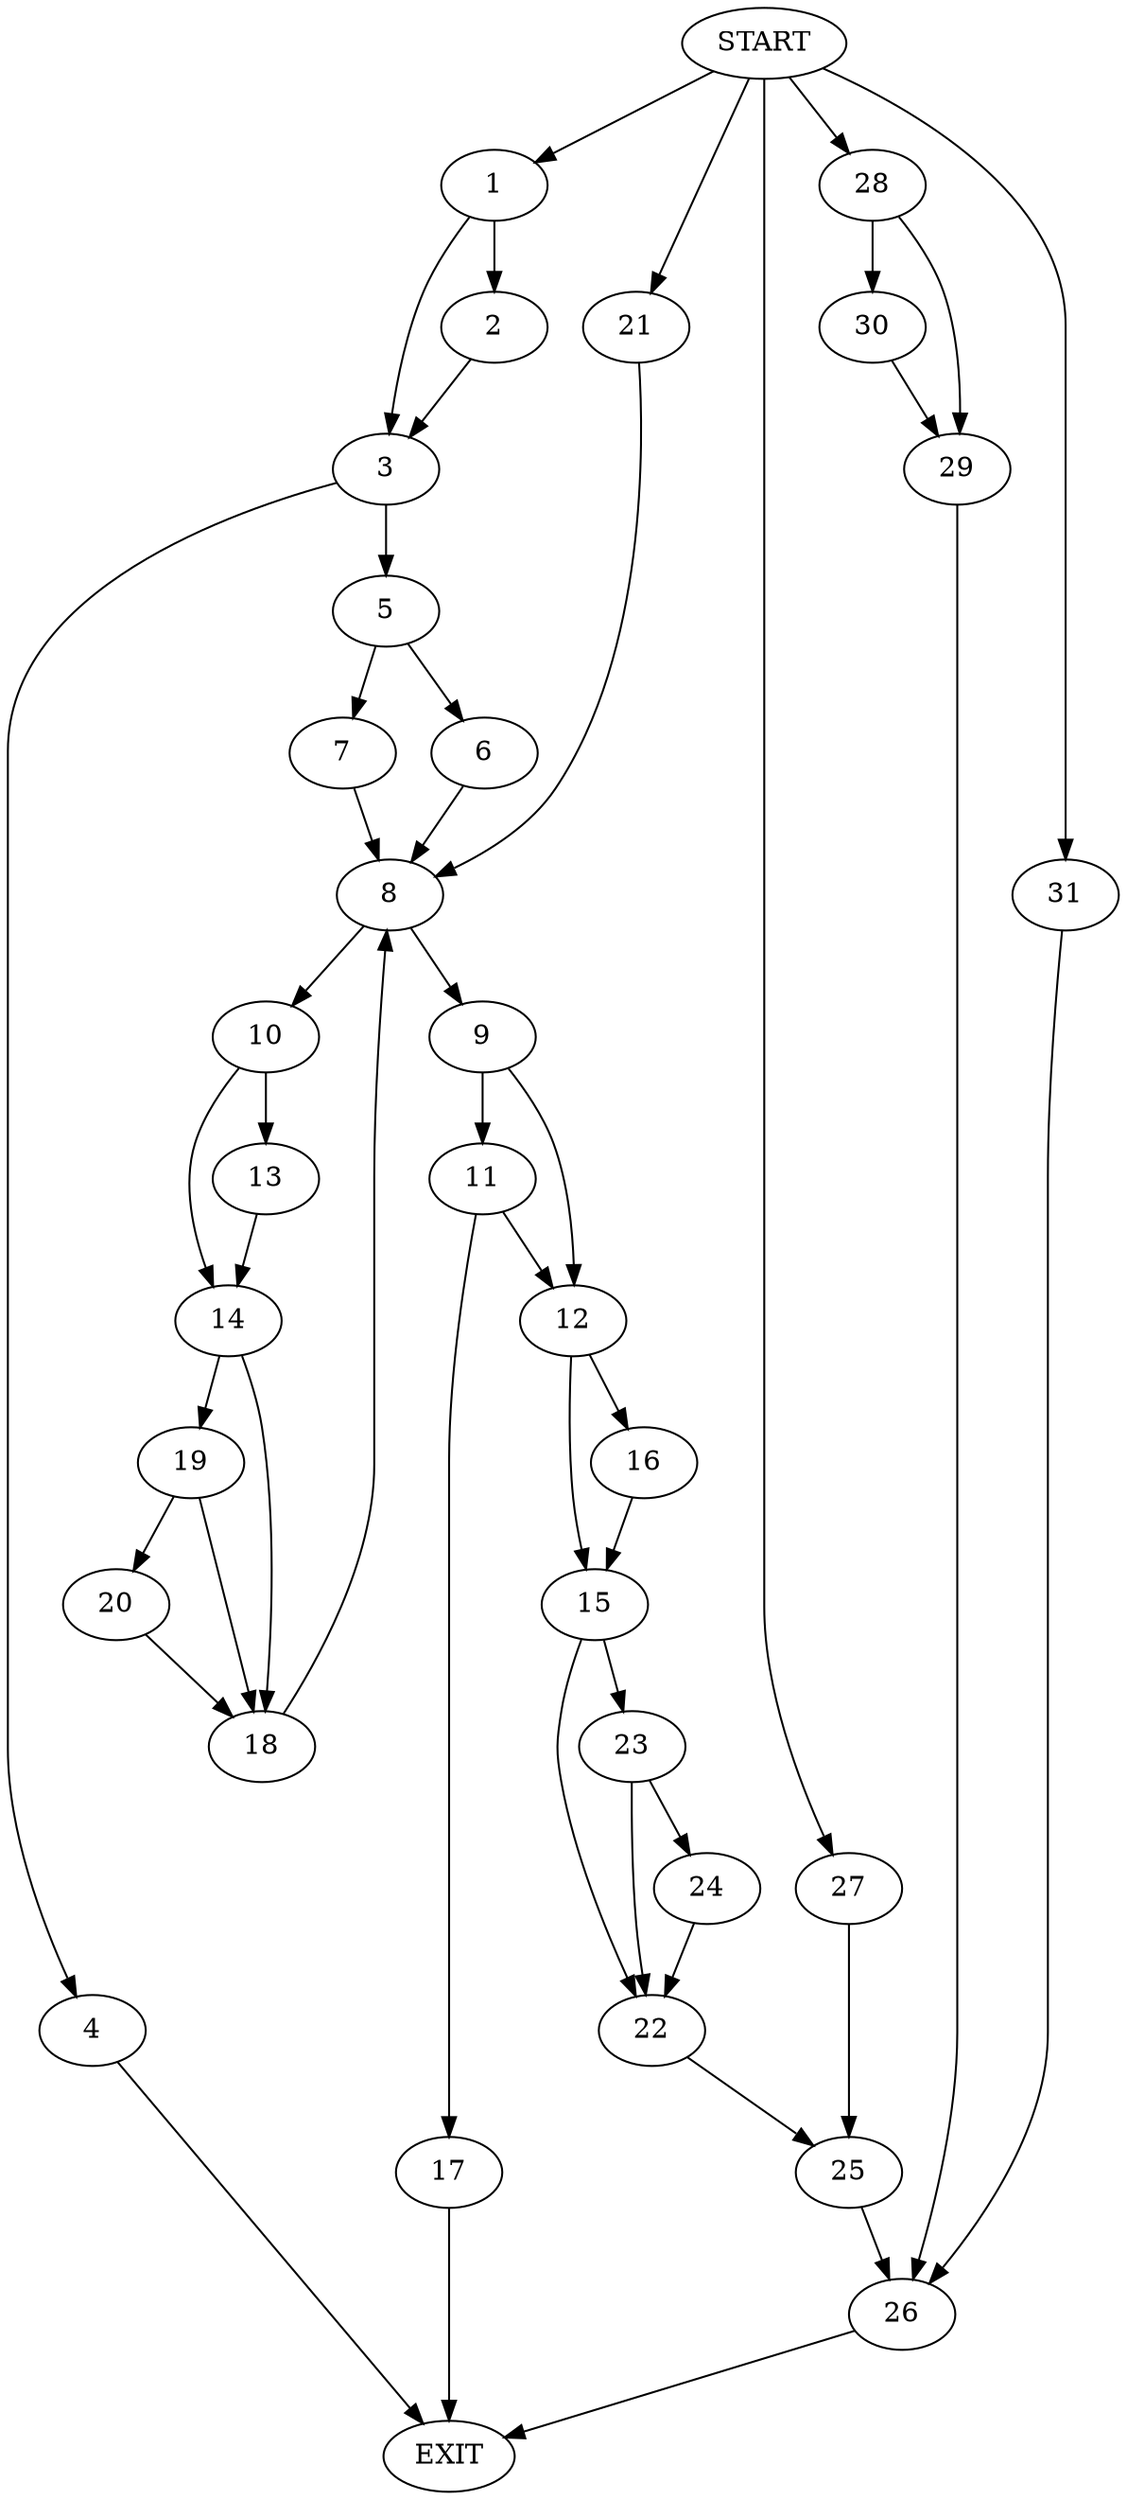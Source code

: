 digraph {
0 [label="START"]
32 [label="EXIT"]
0 -> 1
1 -> 2
1 -> 3
2 -> 3
3 -> 4
3 -> 5
4 -> 32
5 -> 6
5 -> 7
6 -> 8
7 -> 8
8 -> 9
8 -> 10
9 -> 11
9 -> 12
10 -> 13
10 -> 14
12 -> 15
12 -> 16
11 -> 17
11 -> 12
13 -> 14
14 -> 18
14 -> 19
18 -> 8
19 -> 18
19 -> 20
20 -> 18
0 -> 21
21 -> 8
17 -> 32
15 -> 22
15 -> 23
16 -> 15
23 -> 22
23 -> 24
22 -> 25
24 -> 22
25 -> 26
0 -> 27
27 -> 25
26 -> 32
0 -> 28
28 -> 29
28 -> 30
30 -> 29
29 -> 26
0 -> 31
31 -> 26
}
